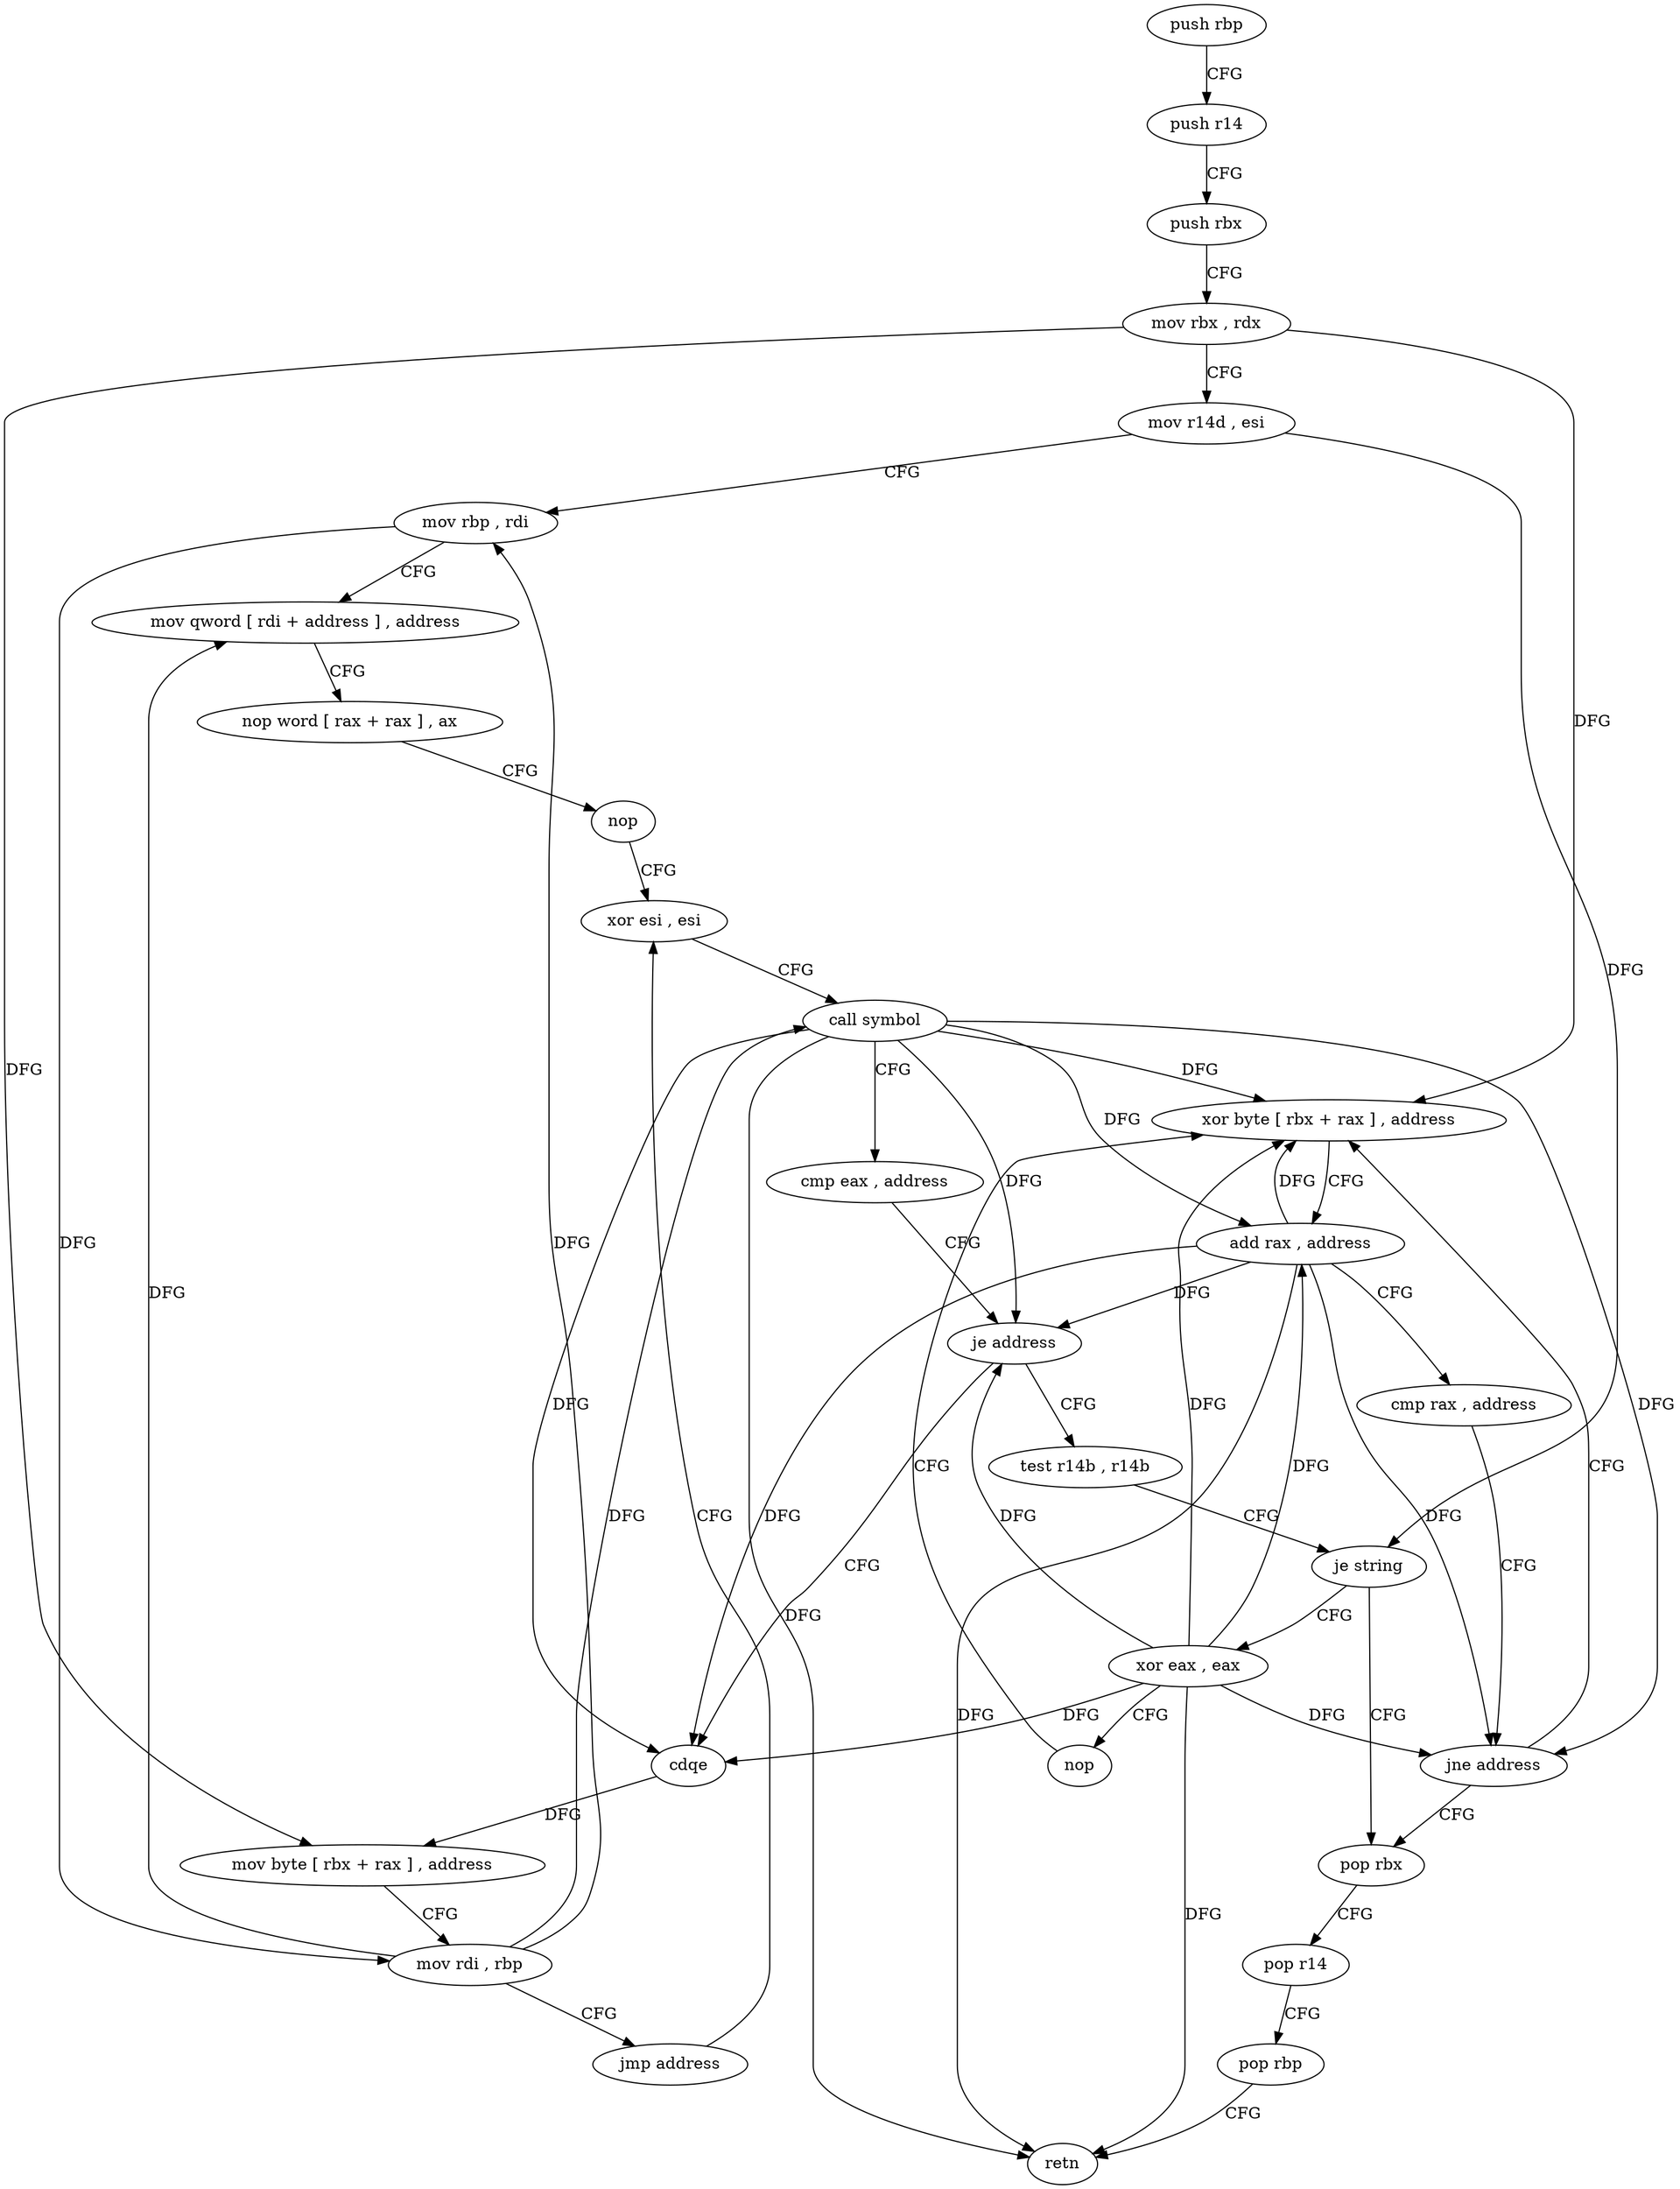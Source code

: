 digraph "func" {
"4202912" [label = "push rbp" ]
"4202913" [label = "push r14" ]
"4202915" [label = "push rbx" ]
"4202916" [label = "mov rbx , rdx" ]
"4202919" [label = "mov r14d , esi" ]
"4202922" [label = "mov rbp , rdi" ]
"4202925" [label = "mov qword [ rdi + address ] , address" ]
"4202933" [label = "nop word [ rax + rax ] , ax" ]
"4202943" [label = "nop" ]
"4202944" [label = "xor esi , esi" ]
"4202967" [label = "test r14b , r14b" ]
"4202970" [label = "je string" ]
"4202992" [label = "pop rbx" ]
"4202972" [label = "xor eax , eax" ]
"4202956" [label = "cdqe" ]
"4202958" [label = "mov byte [ rbx + rax ] , address" ]
"4202962" [label = "mov rdi , rbp" ]
"4202965" [label = "jmp address" ]
"4202993" [label = "pop r14" ]
"4202995" [label = "pop rbp" ]
"4202996" [label = "retn" ]
"4202974" [label = "nop" ]
"4202976" [label = "xor byte [ rbx + rax ] , address" ]
"4202946" [label = "call symbol" ]
"4202951" [label = "cmp eax , address" ]
"4202954" [label = "je address" ]
"4202980" [label = "add rax , address" ]
"4202984" [label = "cmp rax , address" ]
"4202990" [label = "jne address" ]
"4202912" -> "4202913" [ label = "CFG" ]
"4202913" -> "4202915" [ label = "CFG" ]
"4202915" -> "4202916" [ label = "CFG" ]
"4202916" -> "4202919" [ label = "CFG" ]
"4202916" -> "4202958" [ label = "DFG" ]
"4202916" -> "4202976" [ label = "DFG" ]
"4202919" -> "4202922" [ label = "CFG" ]
"4202919" -> "4202970" [ label = "DFG" ]
"4202922" -> "4202925" [ label = "CFG" ]
"4202922" -> "4202962" [ label = "DFG" ]
"4202925" -> "4202933" [ label = "CFG" ]
"4202933" -> "4202943" [ label = "CFG" ]
"4202943" -> "4202944" [ label = "CFG" ]
"4202944" -> "4202946" [ label = "CFG" ]
"4202967" -> "4202970" [ label = "CFG" ]
"4202970" -> "4202992" [ label = "CFG" ]
"4202970" -> "4202972" [ label = "CFG" ]
"4202992" -> "4202993" [ label = "CFG" ]
"4202972" -> "4202974" [ label = "CFG" ]
"4202972" -> "4202954" [ label = "DFG" ]
"4202972" -> "4202956" [ label = "DFG" ]
"4202972" -> "4202996" [ label = "DFG" ]
"4202972" -> "4202976" [ label = "DFG" ]
"4202972" -> "4202980" [ label = "DFG" ]
"4202972" -> "4202990" [ label = "DFG" ]
"4202956" -> "4202958" [ label = "DFG" ]
"4202958" -> "4202962" [ label = "CFG" ]
"4202962" -> "4202965" [ label = "CFG" ]
"4202962" -> "4202922" [ label = "DFG" ]
"4202962" -> "4202925" [ label = "DFG" ]
"4202962" -> "4202946" [ label = "DFG" ]
"4202965" -> "4202944" [ label = "CFG" ]
"4202993" -> "4202995" [ label = "CFG" ]
"4202995" -> "4202996" [ label = "CFG" ]
"4202974" -> "4202976" [ label = "CFG" ]
"4202976" -> "4202980" [ label = "CFG" ]
"4202946" -> "4202951" [ label = "CFG" ]
"4202946" -> "4202954" [ label = "DFG" ]
"4202946" -> "4202956" [ label = "DFG" ]
"4202946" -> "4202996" [ label = "DFG" ]
"4202946" -> "4202976" [ label = "DFG" ]
"4202946" -> "4202980" [ label = "DFG" ]
"4202946" -> "4202990" [ label = "DFG" ]
"4202951" -> "4202954" [ label = "CFG" ]
"4202954" -> "4202967" [ label = "CFG" ]
"4202954" -> "4202956" [ label = "CFG" ]
"4202980" -> "4202984" [ label = "CFG" ]
"4202980" -> "4202954" [ label = "DFG" ]
"4202980" -> "4202956" [ label = "DFG" ]
"4202980" -> "4202976" [ label = "DFG" ]
"4202980" -> "4202996" [ label = "DFG" ]
"4202980" -> "4202990" [ label = "DFG" ]
"4202984" -> "4202990" [ label = "CFG" ]
"4202990" -> "4202976" [ label = "CFG" ]
"4202990" -> "4202992" [ label = "CFG" ]
}
